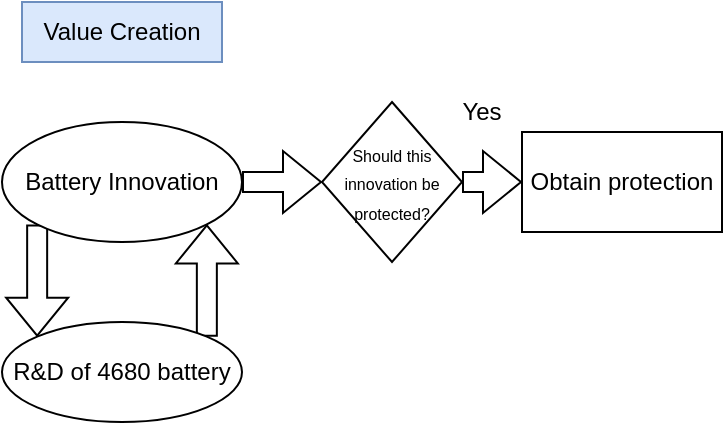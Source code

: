 <mxfile version="26.1.0">
  <diagram name="Page-1" id="74e2e168-ea6b-b213-b513-2b3c1d86103e">
    <mxGraphModel dx="490" dy="317" grid="1" gridSize="10" guides="1" tooltips="1" connect="1" arrows="1" fold="1" page="1" pageScale="1" pageWidth="1100" pageHeight="850" background="none" math="0" shadow="0">
      <root>
        <mxCell id="0" />
        <mxCell id="1" parent="0" />
        <mxCell id="Zn8wyA_PSWBel0TrAcym-9" style="edgeStyle=orthogonalEdgeStyle;rounded=0;orthogonalLoop=1;jettySize=auto;html=1;exitX=1;exitY=0.5;exitDx=0;exitDy=0;entryX=0;entryY=0.5;entryDx=0;entryDy=0;shape=flexArrow;" edge="1" parent="1" source="Zn8wyA_PSWBel0TrAcym-1" target="Zn8wyA_PSWBel0TrAcym-7">
          <mxGeometry relative="1" as="geometry" />
        </mxCell>
        <mxCell id="Zn8wyA_PSWBel0TrAcym-10" style="edgeStyle=orthogonalEdgeStyle;rounded=0;orthogonalLoop=1;jettySize=auto;html=1;exitX=0;exitY=1;exitDx=0;exitDy=0;entryX=0;entryY=0;entryDx=0;entryDy=0;shape=flexArrow;" edge="1" parent="1" source="Zn8wyA_PSWBel0TrAcym-1" target="Zn8wyA_PSWBel0TrAcym-4">
          <mxGeometry relative="1" as="geometry" />
        </mxCell>
        <mxCell id="Zn8wyA_PSWBel0TrAcym-1" value="Battery Innovation" style="ellipse;whiteSpace=wrap;html=1;" vertex="1" parent="1">
          <mxGeometry x="40" y="100" width="120" height="60" as="geometry" />
        </mxCell>
        <mxCell id="Zn8wyA_PSWBel0TrAcym-3" value="Value Creation" style="text;html=1;align=center;verticalAlign=middle;whiteSpace=wrap;rounded=0;fillColor=#dae8fc;strokeColor=#6c8ebf;" vertex="1" parent="1">
          <mxGeometry x="50" y="40" width="100" height="30" as="geometry" />
        </mxCell>
        <mxCell id="Zn8wyA_PSWBel0TrAcym-11" style="edgeStyle=orthogonalEdgeStyle;rounded=0;orthogonalLoop=1;jettySize=auto;html=1;exitX=1;exitY=0;exitDx=0;exitDy=0;entryX=1;entryY=1;entryDx=0;entryDy=0;shape=flexArrow;" edge="1" parent="1" source="Zn8wyA_PSWBel0TrAcym-4" target="Zn8wyA_PSWBel0TrAcym-1">
          <mxGeometry relative="1" as="geometry" />
        </mxCell>
        <mxCell id="Zn8wyA_PSWBel0TrAcym-4" value="R&amp;amp;D of 4680 battery" style="ellipse;whiteSpace=wrap;html=1;" vertex="1" parent="1">
          <mxGeometry x="40" y="200" width="120" height="50" as="geometry" />
        </mxCell>
        <mxCell id="Zn8wyA_PSWBel0TrAcym-14" style="edgeStyle=orthogonalEdgeStyle;rounded=0;orthogonalLoop=1;jettySize=auto;html=1;exitX=1;exitY=0.5;exitDx=0;exitDy=0;entryX=0;entryY=0.5;entryDx=0;entryDy=0;shape=flexArrow;" edge="1" parent="1" source="Zn8wyA_PSWBel0TrAcym-7" target="Zn8wyA_PSWBel0TrAcym-13">
          <mxGeometry relative="1" as="geometry" />
        </mxCell>
        <mxCell id="Zn8wyA_PSWBel0TrAcym-7" value="&lt;font style=&quot;font-size: 8px;&quot;&gt;Should this innovation be protected?&lt;/font&gt;" style="rhombus;whiteSpace=wrap;html=1;" vertex="1" parent="1">
          <mxGeometry x="200" y="90" width="70" height="80" as="geometry" />
        </mxCell>
        <mxCell id="Zn8wyA_PSWBel0TrAcym-13" value="Obtain protection" style="rounded=0;whiteSpace=wrap;html=1;" vertex="1" parent="1">
          <mxGeometry x="300" y="105" width="100" height="50" as="geometry" />
        </mxCell>
        <mxCell id="Zn8wyA_PSWBel0TrAcym-15" value="Yes" style="text;html=1;align=center;verticalAlign=middle;whiteSpace=wrap;rounded=0;" vertex="1" parent="1">
          <mxGeometry x="260" y="85" width="40" height="20" as="geometry" />
        </mxCell>
      </root>
    </mxGraphModel>
  </diagram>
</mxfile>
